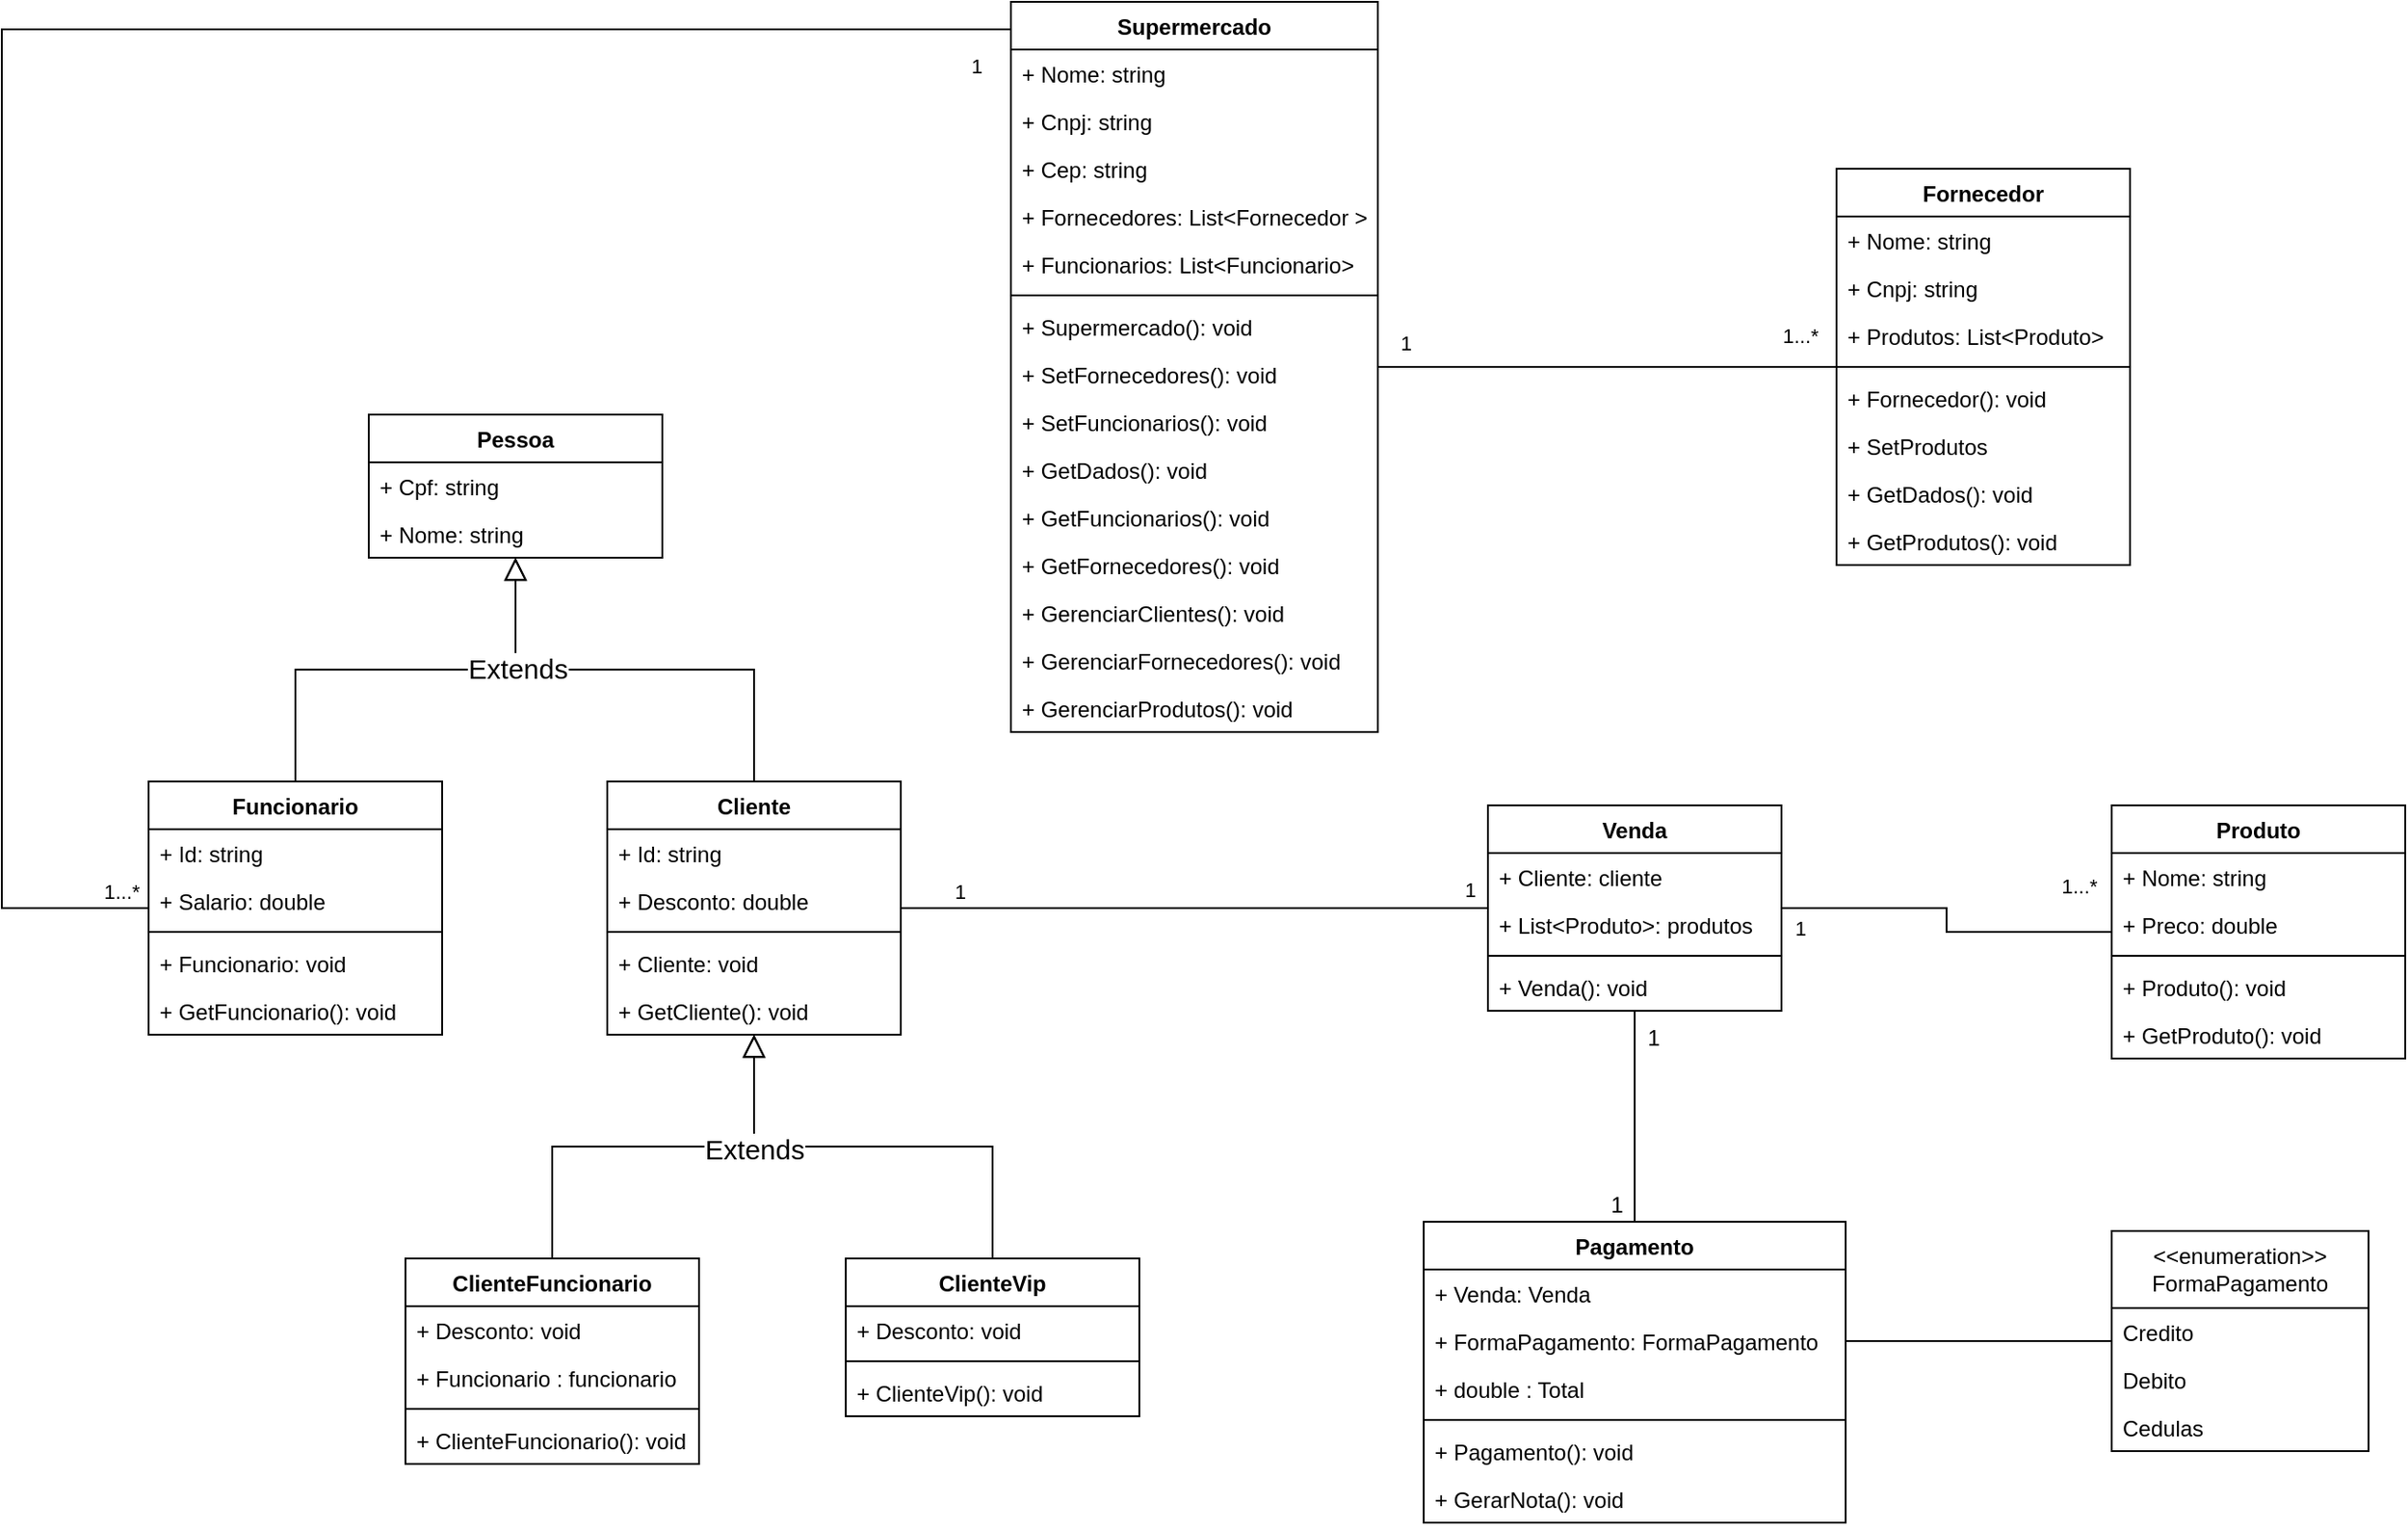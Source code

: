 <mxfile version="27.1.4">
  <diagram name="Page-1" id="hwLeaeiNHf8Ahl2TreUd">
    <mxGraphModel dx="2383" dy="1271" grid="0" gridSize="10" guides="1" tooltips="1" connect="1" arrows="1" fold="1" page="0" pageScale="1" pageWidth="850" pageHeight="1100" background="#ffffff" math="0" shadow="0">
      <root>
        <mxCell id="0" />
        <mxCell id="1" parent="0" />
        <mxCell id="mMQwGHUuZmKlYtdacAKM-1" style="edgeStyle=orthogonalEdgeStyle;rounded=0;orthogonalLoop=1;jettySize=auto;html=1;endArrow=none;startFill=0;labelBackgroundColor=none;fontColor=default;" edge="1" parent="1" source="mMQwGHUuZmKlYtdacAKM-4" target="mMQwGHUuZmKlYtdacAKM-76">
          <mxGeometry relative="1" as="geometry" />
        </mxCell>
        <mxCell id="mMQwGHUuZmKlYtdacAKM-2" value="1" style="edgeLabel;html=1;align=center;verticalAlign=middle;resizable=0;points=[];fontSize=12;" vertex="1" connectable="0" parent="mMQwGHUuZmKlYtdacAKM-1">
          <mxGeometry x="0.659" y="1" relative="1" as="geometry">
            <mxPoint x="-11" y="10" as="offset" />
          </mxGeometry>
        </mxCell>
        <mxCell id="mMQwGHUuZmKlYtdacAKM-3" value="1" style="edgeLabel;html=1;align=center;verticalAlign=middle;resizable=0;points=[];fontSize=12;" vertex="1" connectable="0" parent="mMQwGHUuZmKlYtdacAKM-1">
          <mxGeometry x="-0.445" y="2" relative="1" as="geometry">
            <mxPoint x="8" y="-17" as="offset" />
          </mxGeometry>
        </mxCell>
        <mxCell id="mMQwGHUuZmKlYtdacAKM-4" value="Venda" style="swimlane;fontStyle=1;align=center;verticalAlign=top;childLayout=stackLayout;horizontal=1;startSize=26;horizontalStack=0;resizeParent=1;resizeParentMax=0;resizeLast=0;collapsible=1;marginBottom=0;whiteSpace=wrap;html=1;labelBackgroundColor=none;" vertex="1" parent="1">
          <mxGeometry x="470" y="83" width="160" height="112" as="geometry">
            <mxRectangle x="350" y="290" width="70" height="30" as="alternateBounds" />
          </mxGeometry>
        </mxCell>
        <mxCell id="mMQwGHUuZmKlYtdacAKM-5" value="+ Cliente: cliente" style="text;strokeColor=none;fillColor=none;align=left;verticalAlign=top;spacingLeft=4;spacingRight=4;overflow=hidden;rotatable=0;points=[[0,0.5],[1,0.5]];portConstraint=eastwest;whiteSpace=wrap;html=1;labelBackgroundColor=none;" vertex="1" parent="mMQwGHUuZmKlYtdacAKM-4">
          <mxGeometry y="26" width="160" height="26" as="geometry" />
        </mxCell>
        <mxCell id="mMQwGHUuZmKlYtdacAKM-6" value="+ List&amp;lt;Produto&amp;gt;: produtos" style="text;strokeColor=none;fillColor=none;align=left;verticalAlign=top;spacingLeft=4;spacingRight=4;overflow=hidden;rotatable=0;points=[[0,0.5],[1,0.5]];portConstraint=eastwest;whiteSpace=wrap;html=1;labelBackgroundColor=none;" vertex="1" parent="mMQwGHUuZmKlYtdacAKM-4">
          <mxGeometry y="52" width="160" height="26" as="geometry" />
        </mxCell>
        <mxCell id="mMQwGHUuZmKlYtdacAKM-7" value="" style="line;strokeWidth=1;fillColor=none;align=left;verticalAlign=middle;spacingTop=-1;spacingLeft=3;spacingRight=3;rotatable=0;labelPosition=right;points=[];portConstraint=eastwest;labelBackgroundColor=none;" vertex="1" parent="mMQwGHUuZmKlYtdacAKM-4">
          <mxGeometry y="78" width="160" height="8" as="geometry" />
        </mxCell>
        <mxCell id="mMQwGHUuZmKlYtdacAKM-8" value="+ Venda(): void" style="text;strokeColor=none;fillColor=none;align=left;verticalAlign=top;spacingLeft=4;spacingRight=4;overflow=hidden;rotatable=0;points=[[0,0.5],[1,0.5]];portConstraint=eastwest;whiteSpace=wrap;html=1;labelBackgroundColor=none;" vertex="1" parent="mMQwGHUuZmKlYtdacAKM-4">
          <mxGeometry y="86" width="160" height="26" as="geometry" />
        </mxCell>
        <mxCell id="mMQwGHUuZmKlYtdacAKM-9" style="edgeStyle=orthogonalEdgeStyle;rounded=0;orthogonalLoop=1;jettySize=auto;html=1;endArrow=none;startFill=0;labelBackgroundColor=none;fontColor=default;" edge="1" parent="1" source="mMQwGHUuZmKlYtdacAKM-12" target="mMQwGHUuZmKlYtdacAKM-4">
          <mxGeometry relative="1" as="geometry">
            <Array as="points" />
          </mxGeometry>
        </mxCell>
        <mxCell id="mMQwGHUuZmKlYtdacAKM-10" value="1" style="edgeLabel;html=1;align=center;verticalAlign=middle;resizable=0;points=[];labelBackgroundColor=none;" vertex="1" connectable="0" parent="mMQwGHUuZmKlYtdacAKM-9">
          <mxGeometry x="0.689" y="5" relative="1" as="geometry">
            <mxPoint x="40" y="-5" as="offset" />
          </mxGeometry>
        </mxCell>
        <mxCell id="mMQwGHUuZmKlYtdacAKM-11" value="1" style="edgeLabel;html=1;align=center;verticalAlign=middle;resizable=0;points=[];labelBackgroundColor=none;" vertex="1" connectable="0" parent="mMQwGHUuZmKlYtdacAKM-9">
          <mxGeometry x="-0.801" y="-1" relative="1" as="geometry">
            <mxPoint y="-10" as="offset" />
          </mxGeometry>
        </mxCell>
        <mxCell id="mMQwGHUuZmKlYtdacAKM-12" value="Cliente" style="swimlane;fontStyle=1;align=center;verticalAlign=top;childLayout=stackLayout;horizontal=1;startSize=26;horizontalStack=0;resizeParent=1;resizeParentMax=0;resizeLast=0;collapsible=1;marginBottom=0;whiteSpace=wrap;html=1;labelBackgroundColor=none;" vertex="1" parent="1">
          <mxGeometry x="-10" y="70" width="160" height="138" as="geometry" />
        </mxCell>
        <mxCell id="mMQwGHUuZmKlYtdacAKM-13" value="+ Id: string" style="text;strokeColor=none;fillColor=none;align=left;verticalAlign=top;spacingLeft=4;spacingRight=4;overflow=hidden;rotatable=0;points=[[0,0.5],[1,0.5]];portConstraint=eastwest;whiteSpace=wrap;html=1;labelBackgroundColor=none;" vertex="1" parent="mMQwGHUuZmKlYtdacAKM-12">
          <mxGeometry y="26" width="160" height="26" as="geometry" />
        </mxCell>
        <mxCell id="mMQwGHUuZmKlYtdacAKM-14" value="+ Desconto: double" style="text;strokeColor=none;fillColor=none;align=left;verticalAlign=top;spacingLeft=4;spacingRight=4;overflow=hidden;rotatable=0;points=[[0,0.5],[1,0.5]];portConstraint=eastwest;whiteSpace=wrap;html=1;labelBackgroundColor=none;" vertex="1" parent="mMQwGHUuZmKlYtdacAKM-12">
          <mxGeometry y="52" width="160" height="26" as="geometry" />
        </mxCell>
        <mxCell id="mMQwGHUuZmKlYtdacAKM-15" value="" style="line;strokeWidth=1;fillColor=none;align=left;verticalAlign=middle;spacingTop=-1;spacingLeft=3;spacingRight=3;rotatable=0;labelPosition=right;points=[];portConstraint=eastwest;labelBackgroundColor=none;" vertex="1" parent="mMQwGHUuZmKlYtdacAKM-12">
          <mxGeometry y="78" width="160" height="8" as="geometry" />
        </mxCell>
        <mxCell id="mMQwGHUuZmKlYtdacAKM-16" value="+ Cliente: void" style="text;strokeColor=none;fillColor=none;align=left;verticalAlign=top;spacingLeft=4;spacingRight=4;overflow=hidden;rotatable=0;points=[[0,0.5],[1,0.5]];portConstraint=eastwest;whiteSpace=wrap;html=1;labelBackgroundColor=none;" vertex="1" parent="mMQwGHUuZmKlYtdacAKM-12">
          <mxGeometry y="86" width="160" height="26" as="geometry" />
        </mxCell>
        <mxCell id="mMQwGHUuZmKlYtdacAKM-17" value="+ GetCliente(): void" style="text;strokeColor=none;fillColor=none;align=left;verticalAlign=top;spacingLeft=4;spacingRight=4;overflow=hidden;rotatable=0;points=[[0,0.5],[1,0.5]];portConstraint=eastwest;whiteSpace=wrap;html=1;labelBackgroundColor=none;" vertex="1" parent="mMQwGHUuZmKlYtdacAKM-12">
          <mxGeometry y="112" width="160" height="26" as="geometry" />
        </mxCell>
        <mxCell id="mMQwGHUuZmKlYtdacAKM-18" style="edgeStyle=orthogonalEdgeStyle;rounded=0;orthogonalLoop=1;jettySize=auto;html=1;endArrow=none;startFill=0;labelBackgroundColor=none;fontColor=default;" edge="1" parent="1" source="mMQwGHUuZmKlYtdacAKM-21" target="mMQwGHUuZmKlYtdacAKM-4">
          <mxGeometry relative="1" as="geometry">
            <Array as="points" />
          </mxGeometry>
        </mxCell>
        <mxCell id="mMQwGHUuZmKlYtdacAKM-19" value="1...*" style="edgeLabel;html=1;align=center;verticalAlign=middle;resizable=0;points=[];labelBackgroundColor=none;" vertex="1" connectable="0" parent="mMQwGHUuZmKlYtdacAKM-18">
          <mxGeometry x="0.007" y="-1" relative="1" as="geometry">
            <mxPoint x="71" y="-18" as="offset" />
          </mxGeometry>
        </mxCell>
        <mxCell id="mMQwGHUuZmKlYtdacAKM-20" value="1" style="edgeLabel;html=1;align=center;verticalAlign=middle;resizable=0;points=[];labelBackgroundColor=none;" vertex="1" connectable="0" parent="mMQwGHUuZmKlYtdacAKM-18">
          <mxGeometry x="-0.832" relative="1" as="geometry">
            <mxPoint x="-154" y="-2" as="offset" />
          </mxGeometry>
        </mxCell>
        <mxCell id="mMQwGHUuZmKlYtdacAKM-21" value="Produto" style="swimlane;fontStyle=1;align=center;verticalAlign=top;childLayout=stackLayout;horizontal=1;startSize=26;horizontalStack=0;resizeParent=1;resizeParentMax=0;resizeLast=0;collapsible=1;marginBottom=0;whiteSpace=wrap;html=1;labelBackgroundColor=none;" vertex="1" parent="1">
          <mxGeometry x="810" y="83" width="160" height="138" as="geometry" />
        </mxCell>
        <mxCell id="mMQwGHUuZmKlYtdacAKM-22" value="+ Nome: string" style="text;strokeColor=none;fillColor=none;align=left;verticalAlign=top;spacingLeft=4;spacingRight=4;overflow=hidden;rotatable=0;points=[[0,0.5],[1,0.5]];portConstraint=eastwest;whiteSpace=wrap;html=1;labelBackgroundColor=none;" vertex="1" parent="mMQwGHUuZmKlYtdacAKM-21">
          <mxGeometry y="26" width="160" height="26" as="geometry" />
        </mxCell>
        <mxCell id="mMQwGHUuZmKlYtdacAKM-23" value="+ Preco: double" style="text;strokeColor=none;fillColor=none;align=left;verticalAlign=top;spacingLeft=4;spacingRight=4;overflow=hidden;rotatable=0;points=[[0,0.5],[1,0.5]];portConstraint=eastwest;whiteSpace=wrap;html=1;labelBackgroundColor=none;" vertex="1" parent="mMQwGHUuZmKlYtdacAKM-21">
          <mxGeometry y="52" width="160" height="26" as="geometry" />
        </mxCell>
        <mxCell id="mMQwGHUuZmKlYtdacAKM-24" value="" style="line;strokeWidth=1;fillColor=none;align=left;verticalAlign=middle;spacingTop=-1;spacingLeft=3;spacingRight=3;rotatable=0;labelPosition=right;points=[];portConstraint=eastwest;labelBackgroundColor=none;" vertex="1" parent="mMQwGHUuZmKlYtdacAKM-21">
          <mxGeometry y="78" width="160" height="8" as="geometry" />
        </mxCell>
        <mxCell id="mMQwGHUuZmKlYtdacAKM-25" value="+ Produto(): void" style="text;strokeColor=none;fillColor=none;align=left;verticalAlign=top;spacingLeft=4;spacingRight=4;overflow=hidden;rotatable=0;points=[[0,0.5],[1,0.5]];portConstraint=eastwest;whiteSpace=wrap;html=1;labelBackgroundColor=none;" vertex="1" parent="mMQwGHUuZmKlYtdacAKM-21">
          <mxGeometry y="86" width="160" height="26" as="geometry" />
        </mxCell>
        <mxCell id="mMQwGHUuZmKlYtdacAKM-95" value="+ GetProduto(): void" style="text;strokeColor=none;fillColor=none;align=left;verticalAlign=top;spacingLeft=4;spacingRight=4;overflow=hidden;rotatable=0;points=[[0,0.5],[1,0.5]];portConstraint=eastwest;whiteSpace=wrap;html=1;" vertex="1" parent="mMQwGHUuZmKlYtdacAKM-21">
          <mxGeometry y="112" width="160" height="26" as="geometry" />
        </mxCell>
        <mxCell id="mMQwGHUuZmKlYtdacAKM-26" style="edgeStyle=orthogonalEdgeStyle;rounded=0;orthogonalLoop=1;jettySize=auto;html=1;endArrow=block;endFill=0;startSize=6;endSize=10;labelBackgroundColor=none;fontColor=default;" edge="1" parent="1" source="mMQwGHUuZmKlYtdacAKM-35" target="mMQwGHUuZmKlYtdacAKM-29">
          <mxGeometry relative="1" as="geometry" />
        </mxCell>
        <mxCell id="mMQwGHUuZmKlYtdacAKM-27" style="edgeStyle=orthogonalEdgeStyle;rounded=0;orthogonalLoop=1;jettySize=auto;html=1;endArrow=block;endFill=0;endSize=10;labelBackgroundColor=none;fontColor=default;" edge="1" parent="1" source="mMQwGHUuZmKlYtdacAKM-12" target="mMQwGHUuZmKlYtdacAKM-29">
          <mxGeometry relative="1" as="geometry" />
        </mxCell>
        <mxCell id="mMQwGHUuZmKlYtdacAKM-89" value="Extends" style="edgeLabel;html=1;align=center;verticalAlign=middle;resizable=0;points=[];fontSize=15;" vertex="1" connectable="0" parent="mMQwGHUuZmKlYtdacAKM-27">
          <mxGeometry x="0.506" y="-1" relative="1" as="geometry">
            <mxPoint as="offset" />
          </mxGeometry>
        </mxCell>
        <mxCell id="mMQwGHUuZmKlYtdacAKM-29" value="Pessoa" style="swimlane;fontStyle=1;align=center;verticalAlign=top;childLayout=stackLayout;horizontal=1;startSize=26;horizontalStack=0;resizeParent=1;resizeParentMax=0;resizeLast=0;collapsible=1;marginBottom=0;whiteSpace=wrap;html=1;labelBackgroundColor=none;" vertex="1" parent="1">
          <mxGeometry x="-140" y="-130" width="160" height="78" as="geometry" />
        </mxCell>
        <mxCell id="mMQwGHUuZmKlYtdacAKM-30" value="+ Cpf: string" style="text;strokeColor=none;fillColor=none;align=left;verticalAlign=top;spacingLeft=4;spacingRight=4;overflow=hidden;rotatable=0;points=[[0,0.5],[1,0.5]];portConstraint=eastwest;whiteSpace=wrap;html=1;labelBackgroundColor=none;" vertex="1" parent="mMQwGHUuZmKlYtdacAKM-29">
          <mxGeometry y="26" width="160" height="26" as="geometry" />
        </mxCell>
        <mxCell id="mMQwGHUuZmKlYtdacAKM-31" value="+ Nome: string" style="text;strokeColor=none;fillColor=none;align=left;verticalAlign=top;spacingLeft=4;spacingRight=4;overflow=hidden;rotatable=0;points=[[0,0.5],[1,0.5]];portConstraint=eastwest;whiteSpace=wrap;html=1;labelBackgroundColor=none;" vertex="1" parent="mMQwGHUuZmKlYtdacAKM-29">
          <mxGeometry y="52" width="160" height="26" as="geometry" />
        </mxCell>
        <mxCell id="mMQwGHUuZmKlYtdacAKM-32" style="edgeStyle=orthogonalEdgeStyle;rounded=0;orthogonalLoop=1;jettySize=auto;html=1;endArrow=none;startFill=0;labelBackgroundColor=none;fontColor=default;" edge="1" parent="1" source="mMQwGHUuZmKlYtdacAKM-35" target="mMQwGHUuZmKlYtdacAKM-53">
          <mxGeometry relative="1" as="geometry">
            <Array as="points">
              <mxPoint x="-340" y="139" />
              <mxPoint x="-340" y="-340" />
              <mxPoint x="320" y="-340" />
            </Array>
          </mxGeometry>
        </mxCell>
        <mxCell id="mMQwGHUuZmKlYtdacAKM-33" value="1" style="edgeLabel;html=1;align=center;verticalAlign=middle;resizable=0;points=[];labelBackgroundColor=none;" vertex="1" connectable="0" parent="mMQwGHUuZmKlYtdacAKM-32">
          <mxGeometry x="0.959" y="3" relative="1" as="geometry">
            <mxPoint x="3" y="23" as="offset" />
          </mxGeometry>
        </mxCell>
        <mxCell id="mMQwGHUuZmKlYtdacAKM-34" value="1...*" style="edgeLabel;html=1;align=center;verticalAlign=middle;resizable=0;points=[];labelBackgroundColor=none;" vertex="1" connectable="0" parent="mMQwGHUuZmKlYtdacAKM-32">
          <mxGeometry x="-0.961" y="3" relative="1" as="geometry">
            <mxPoint x="6" y="-12" as="offset" />
          </mxGeometry>
        </mxCell>
        <mxCell id="mMQwGHUuZmKlYtdacAKM-35" value="Funcionario" style="swimlane;fontStyle=1;align=center;verticalAlign=top;childLayout=stackLayout;horizontal=1;startSize=26;horizontalStack=0;resizeParent=1;resizeParentMax=0;resizeLast=0;collapsible=1;marginBottom=0;whiteSpace=wrap;html=1;labelBackgroundColor=none;" vertex="1" parent="1">
          <mxGeometry x="-260" y="70" width="160" height="138" as="geometry" />
        </mxCell>
        <mxCell id="mMQwGHUuZmKlYtdacAKM-36" value="+ Id: string" style="text;strokeColor=none;fillColor=none;align=left;verticalAlign=top;spacingLeft=4;spacingRight=4;overflow=hidden;rotatable=0;points=[[0,0.5],[1,0.5]];portConstraint=eastwest;whiteSpace=wrap;html=1;labelBackgroundColor=none;" vertex="1" parent="mMQwGHUuZmKlYtdacAKM-35">
          <mxGeometry y="26" width="160" height="26" as="geometry" />
        </mxCell>
        <mxCell id="mMQwGHUuZmKlYtdacAKM-37" value="+ Salario: double" style="text;strokeColor=none;fillColor=none;align=left;verticalAlign=top;spacingLeft=4;spacingRight=4;overflow=hidden;rotatable=0;points=[[0,0.5],[1,0.5]];portConstraint=eastwest;whiteSpace=wrap;html=1;labelBackgroundColor=none;" vertex="1" parent="mMQwGHUuZmKlYtdacAKM-35">
          <mxGeometry y="52" width="160" height="26" as="geometry" />
        </mxCell>
        <mxCell id="mMQwGHUuZmKlYtdacAKM-38" value="" style="line;strokeWidth=1;fillColor=none;align=left;verticalAlign=middle;spacingTop=-1;spacingLeft=3;spacingRight=3;rotatable=0;labelPosition=right;points=[];portConstraint=eastwest;labelBackgroundColor=none;" vertex="1" parent="mMQwGHUuZmKlYtdacAKM-35">
          <mxGeometry y="78" width="160" height="8" as="geometry" />
        </mxCell>
        <mxCell id="mMQwGHUuZmKlYtdacAKM-39" value="+ Funcionario: void" style="text;strokeColor=none;fillColor=none;align=left;verticalAlign=top;spacingLeft=4;spacingRight=4;overflow=hidden;rotatable=0;points=[[0,0.5],[1,0.5]];portConstraint=eastwest;whiteSpace=wrap;html=1;labelBackgroundColor=none;" vertex="1" parent="mMQwGHUuZmKlYtdacAKM-35">
          <mxGeometry y="86" width="160" height="26" as="geometry" />
        </mxCell>
        <mxCell id="mMQwGHUuZmKlYtdacAKM-40" value="+ GetFuncionario(): void" style="text;strokeColor=none;fillColor=none;align=left;verticalAlign=top;spacingLeft=4;spacingRight=4;overflow=hidden;rotatable=0;points=[[0,0.5],[1,0.5]];portConstraint=eastwest;whiteSpace=wrap;html=1;labelBackgroundColor=none;" vertex="1" parent="mMQwGHUuZmKlYtdacAKM-35">
          <mxGeometry y="112" width="160" height="26" as="geometry" />
        </mxCell>
        <mxCell id="mMQwGHUuZmKlYtdacAKM-41" style="edgeStyle=orthogonalEdgeStyle;rounded=0;orthogonalLoop=1;jettySize=auto;html=1;endArrow=block;endFill=0;endSize=10;labelBackgroundColor=none;fontColor=default;" edge="1" parent="1" source="mMQwGHUuZmKlYtdacAKM-42" target="mMQwGHUuZmKlYtdacAKM-12">
          <mxGeometry relative="1" as="geometry" />
        </mxCell>
        <mxCell id="mMQwGHUuZmKlYtdacAKM-42" value="ClienteVip" style="swimlane;fontStyle=1;align=center;verticalAlign=top;childLayout=stackLayout;horizontal=1;startSize=26;horizontalStack=0;resizeParent=1;resizeParentMax=0;resizeLast=0;collapsible=1;marginBottom=0;whiteSpace=wrap;html=1;labelBackgroundColor=none;" vertex="1" parent="1">
          <mxGeometry x="120" y="330" width="160" height="86" as="geometry" />
        </mxCell>
        <mxCell id="mMQwGHUuZmKlYtdacAKM-43" value="+ Desconto: void" style="text;strokeColor=none;fillColor=none;align=left;verticalAlign=top;spacingLeft=4;spacingRight=4;overflow=hidden;rotatable=0;points=[[0,0.5],[1,0.5]];portConstraint=eastwest;whiteSpace=wrap;html=1;labelBackgroundColor=none;" vertex="1" parent="mMQwGHUuZmKlYtdacAKM-42">
          <mxGeometry y="26" width="160" height="26" as="geometry" />
        </mxCell>
        <mxCell id="mMQwGHUuZmKlYtdacAKM-44" value="" style="line;strokeWidth=1;fillColor=none;align=left;verticalAlign=middle;spacingTop=-1;spacingLeft=3;spacingRight=3;rotatable=0;labelPosition=right;points=[];portConstraint=eastwest;labelBackgroundColor=none;" vertex="1" parent="mMQwGHUuZmKlYtdacAKM-42">
          <mxGeometry y="52" width="160" height="8" as="geometry" />
        </mxCell>
        <mxCell id="mMQwGHUuZmKlYtdacAKM-45" value="+ ClienteVip(): void" style="text;strokeColor=none;fillColor=none;align=left;verticalAlign=top;spacingLeft=4;spacingRight=4;overflow=hidden;rotatable=0;points=[[0,0.5],[1,0.5]];portConstraint=eastwest;whiteSpace=wrap;html=1;labelBackgroundColor=none;" vertex="1" parent="mMQwGHUuZmKlYtdacAKM-42">
          <mxGeometry y="60" width="160" height="26" as="geometry" />
        </mxCell>
        <mxCell id="mMQwGHUuZmKlYtdacAKM-46" style="edgeStyle=orthogonalEdgeStyle;rounded=0;orthogonalLoop=1;jettySize=auto;html=1;endArrow=block;endFill=0;endSize=10;labelBackgroundColor=none;fontColor=default;" edge="1" parent="1" source="mMQwGHUuZmKlYtdacAKM-48" target="mMQwGHUuZmKlYtdacAKM-12">
          <mxGeometry relative="1" as="geometry" />
        </mxCell>
        <mxCell id="mMQwGHUuZmKlYtdacAKM-88" value="Extends" style="edgeLabel;html=1;align=center;verticalAlign=middle;resizable=0;points=[];fontSize=15;" vertex="1" connectable="0" parent="mMQwGHUuZmKlYtdacAKM-46">
          <mxGeometry x="0.453" y="1" relative="1" as="geometry">
            <mxPoint x="2" y="2" as="offset" />
          </mxGeometry>
        </mxCell>
        <mxCell id="mMQwGHUuZmKlYtdacAKM-48" value="ClienteFuncionario" style="swimlane;fontStyle=1;align=center;verticalAlign=top;childLayout=stackLayout;horizontal=1;startSize=26;horizontalStack=0;resizeParent=1;resizeParentMax=0;resizeLast=0;collapsible=1;marginBottom=0;whiteSpace=wrap;html=1;labelBackgroundColor=none;" vertex="1" parent="1">
          <mxGeometry x="-120" y="330" width="160" height="112" as="geometry" />
        </mxCell>
        <mxCell id="mMQwGHUuZmKlYtdacAKM-49" value="+ Desconto: void" style="text;strokeColor=none;fillColor=none;align=left;verticalAlign=top;spacingLeft=4;spacingRight=4;overflow=hidden;rotatable=0;points=[[0,0.5],[1,0.5]];portConstraint=eastwest;whiteSpace=wrap;html=1;labelBackgroundColor=none;" vertex="1" parent="mMQwGHUuZmKlYtdacAKM-48">
          <mxGeometry y="26" width="160" height="26" as="geometry" />
        </mxCell>
        <mxCell id="mMQwGHUuZmKlYtdacAKM-50" value="+ Funcionario : funcionario" style="text;strokeColor=none;fillColor=none;align=left;verticalAlign=top;spacingLeft=4;spacingRight=4;overflow=hidden;rotatable=0;points=[[0,0.5],[1,0.5]];portConstraint=eastwest;whiteSpace=wrap;html=1;labelBackgroundColor=none;" vertex="1" parent="mMQwGHUuZmKlYtdacAKM-48">
          <mxGeometry y="52" width="160" height="26" as="geometry" />
        </mxCell>
        <mxCell id="mMQwGHUuZmKlYtdacAKM-51" value="" style="line;strokeWidth=1;fillColor=none;align=left;verticalAlign=middle;spacingTop=-1;spacingLeft=3;spacingRight=3;rotatable=0;labelPosition=right;points=[];portConstraint=eastwest;labelBackgroundColor=none;" vertex="1" parent="mMQwGHUuZmKlYtdacAKM-48">
          <mxGeometry y="78" width="160" height="8" as="geometry" />
        </mxCell>
        <mxCell id="mMQwGHUuZmKlYtdacAKM-52" value="+ ClienteFuncionario(): void" style="text;strokeColor=none;fillColor=none;align=left;verticalAlign=top;spacingLeft=4;spacingRight=4;overflow=hidden;rotatable=0;points=[[0,0.5],[1,0.5]];portConstraint=eastwest;whiteSpace=wrap;html=1;labelBackgroundColor=none;" vertex="1" parent="mMQwGHUuZmKlYtdacAKM-48">
          <mxGeometry y="86" width="160" height="26" as="geometry" />
        </mxCell>
        <mxCell id="mMQwGHUuZmKlYtdacAKM-53" value="Supermercado" style="swimlane;fontStyle=1;align=center;verticalAlign=top;childLayout=stackLayout;horizontal=1;startSize=26;horizontalStack=0;resizeParent=1;resizeParentMax=0;resizeLast=0;collapsible=1;marginBottom=0;whiteSpace=wrap;html=1;labelBackgroundColor=none;" vertex="1" parent="1">
          <mxGeometry x="210" y="-355" width="200" height="398" as="geometry" />
        </mxCell>
        <mxCell id="mMQwGHUuZmKlYtdacAKM-54" value="+ Nome: string" style="text;strokeColor=none;fillColor=none;align=left;verticalAlign=top;spacingLeft=4;spacingRight=4;overflow=hidden;rotatable=0;points=[[0,0.5],[1,0.5]];portConstraint=eastwest;whiteSpace=wrap;html=1;labelBackgroundColor=none;" vertex="1" parent="mMQwGHUuZmKlYtdacAKM-53">
          <mxGeometry y="26" width="200" height="26" as="geometry" />
        </mxCell>
        <mxCell id="mMQwGHUuZmKlYtdacAKM-55" value="+ Cnpj: string" style="text;strokeColor=none;fillColor=none;align=left;verticalAlign=top;spacingLeft=4;spacingRight=4;overflow=hidden;rotatable=0;points=[[0,0.5],[1,0.5]];portConstraint=eastwest;whiteSpace=wrap;html=1;labelBackgroundColor=none;" vertex="1" parent="mMQwGHUuZmKlYtdacAKM-53">
          <mxGeometry y="52" width="200" height="26" as="geometry" />
        </mxCell>
        <mxCell id="mMQwGHUuZmKlYtdacAKM-56" value="+ Cep: string" style="text;strokeColor=none;fillColor=none;align=left;verticalAlign=top;spacingLeft=4;spacingRight=4;overflow=hidden;rotatable=0;points=[[0,0.5],[1,0.5]];portConstraint=eastwest;whiteSpace=wrap;html=1;labelBackgroundColor=none;" vertex="1" parent="mMQwGHUuZmKlYtdacAKM-53">
          <mxGeometry y="78" width="200" height="26" as="geometry" />
        </mxCell>
        <mxCell id="mMQwGHUuZmKlYtdacAKM-57" value="+ Fornecedores: List&amp;lt;Fornecedor &amp;gt;" style="text;strokeColor=none;fillColor=none;align=left;verticalAlign=top;spacingLeft=4;spacingRight=4;overflow=hidden;rotatable=0;points=[[0,0.5],[1,0.5]];portConstraint=eastwest;whiteSpace=wrap;html=1;labelBackgroundColor=none;" vertex="1" parent="mMQwGHUuZmKlYtdacAKM-53">
          <mxGeometry y="104" width="200" height="26" as="geometry" />
        </mxCell>
        <mxCell id="mMQwGHUuZmKlYtdacAKM-58" value="+ Funcionarios: List&amp;lt;Funcionario&amp;gt;" style="text;strokeColor=none;fillColor=none;align=left;verticalAlign=top;spacingLeft=4;spacingRight=4;overflow=hidden;rotatable=0;points=[[0,0.5],[1,0.5]];portConstraint=eastwest;whiteSpace=wrap;html=1;labelBackgroundColor=none;" vertex="1" parent="mMQwGHUuZmKlYtdacAKM-53">
          <mxGeometry y="130" width="200" height="26" as="geometry" />
        </mxCell>
        <mxCell id="mMQwGHUuZmKlYtdacAKM-59" value="" style="line;strokeWidth=1;fillColor=none;align=left;verticalAlign=middle;spacingTop=-1;spacingLeft=3;spacingRight=3;rotatable=0;labelPosition=right;points=[];portConstraint=eastwest;labelBackgroundColor=none;" vertex="1" parent="mMQwGHUuZmKlYtdacAKM-53">
          <mxGeometry y="156" width="200" height="8" as="geometry" />
        </mxCell>
        <mxCell id="mMQwGHUuZmKlYtdacAKM-60" value="+ Supermercado(): void" style="text;strokeColor=none;fillColor=none;align=left;verticalAlign=top;spacingLeft=4;spacingRight=4;overflow=hidden;rotatable=0;points=[[0,0.5],[1,0.5]];portConstraint=eastwest;whiteSpace=wrap;html=1;labelBackgroundColor=none;" vertex="1" parent="mMQwGHUuZmKlYtdacAKM-53">
          <mxGeometry y="164" width="200" height="26" as="geometry" />
        </mxCell>
        <mxCell id="mMQwGHUuZmKlYtdacAKM-61" value="+ SetFornecedores(): void" style="text;strokeColor=none;fillColor=none;align=left;verticalAlign=top;spacingLeft=4;spacingRight=4;overflow=hidden;rotatable=0;points=[[0,0.5],[1,0.5]];portConstraint=eastwest;whiteSpace=wrap;html=1;labelBackgroundColor=none;" vertex="1" parent="mMQwGHUuZmKlYtdacAKM-53">
          <mxGeometry y="190" width="200" height="26" as="geometry" />
        </mxCell>
        <mxCell id="mMQwGHUuZmKlYtdacAKM-62" value="+ SetFuncionarios(): void" style="text;strokeColor=none;fillColor=none;align=left;verticalAlign=top;spacingLeft=4;spacingRight=4;overflow=hidden;rotatable=0;points=[[0,0.5],[1,0.5]];portConstraint=eastwest;whiteSpace=wrap;html=1;labelBackgroundColor=none;" vertex="1" parent="mMQwGHUuZmKlYtdacAKM-53">
          <mxGeometry y="216" width="200" height="26" as="geometry" />
        </mxCell>
        <mxCell id="mMQwGHUuZmKlYtdacAKM-63" value="+ GetDados(): void" style="text;strokeColor=none;fillColor=none;align=left;verticalAlign=top;spacingLeft=4;spacingRight=4;overflow=hidden;rotatable=0;points=[[0,0.5],[1,0.5]];portConstraint=eastwest;whiteSpace=wrap;html=1;labelBackgroundColor=none;" vertex="1" parent="mMQwGHUuZmKlYtdacAKM-53">
          <mxGeometry y="242" width="200" height="26" as="geometry" />
        </mxCell>
        <mxCell id="mMQwGHUuZmKlYtdacAKM-90" value="+ GetFuncionarios(): void" style="text;strokeColor=none;fillColor=none;align=left;verticalAlign=top;spacingLeft=4;spacingRight=4;overflow=hidden;rotatable=0;points=[[0,0.5],[1,0.5]];portConstraint=eastwest;whiteSpace=wrap;html=1;" vertex="1" parent="mMQwGHUuZmKlYtdacAKM-53">
          <mxGeometry y="268" width="200" height="26" as="geometry" />
        </mxCell>
        <mxCell id="mMQwGHUuZmKlYtdacAKM-91" value="+ GetFornecedores(): void" style="text;strokeColor=none;fillColor=none;align=left;verticalAlign=top;spacingLeft=4;spacingRight=4;overflow=hidden;rotatable=0;points=[[0,0.5],[1,0.5]];portConstraint=eastwest;whiteSpace=wrap;html=1;" vertex="1" parent="mMQwGHUuZmKlYtdacAKM-53">
          <mxGeometry y="294" width="200" height="26" as="geometry" />
        </mxCell>
        <mxCell id="mMQwGHUuZmKlYtdacAKM-92" value="+ GerenciarClientes(): void" style="text;strokeColor=none;fillColor=none;align=left;verticalAlign=top;spacingLeft=4;spacingRight=4;overflow=hidden;rotatable=0;points=[[0,0.5],[1,0.5]];portConstraint=eastwest;whiteSpace=wrap;html=1;" vertex="1" parent="mMQwGHUuZmKlYtdacAKM-53">
          <mxGeometry y="320" width="200" height="26" as="geometry" />
        </mxCell>
        <mxCell id="mMQwGHUuZmKlYtdacAKM-93" value="+ GerenciarFornecedores(): void" style="text;strokeColor=none;fillColor=none;align=left;verticalAlign=top;spacingLeft=4;spacingRight=4;overflow=hidden;rotatable=0;points=[[0,0.5],[1,0.5]];portConstraint=eastwest;whiteSpace=wrap;html=1;" vertex="1" parent="mMQwGHUuZmKlYtdacAKM-53">
          <mxGeometry y="346" width="200" height="26" as="geometry" />
        </mxCell>
        <mxCell id="mMQwGHUuZmKlYtdacAKM-94" value="+ GerenciarProdutos(): void" style="text;strokeColor=none;fillColor=none;align=left;verticalAlign=top;spacingLeft=4;spacingRight=4;overflow=hidden;rotatable=0;points=[[0,0.5],[1,0.5]];portConstraint=eastwest;whiteSpace=wrap;html=1;" vertex="1" parent="mMQwGHUuZmKlYtdacAKM-53">
          <mxGeometry y="372" width="200" height="26" as="geometry" />
        </mxCell>
        <mxCell id="mMQwGHUuZmKlYtdacAKM-64" style="edgeStyle=orthogonalEdgeStyle;rounded=0;orthogonalLoop=1;jettySize=auto;html=1;endArrow=none;startFill=0;labelBackgroundColor=none;fontColor=default;" edge="1" parent="1" source="mMQwGHUuZmKlYtdacAKM-67" target="mMQwGHUuZmKlYtdacAKM-53">
          <mxGeometry relative="1" as="geometry" />
        </mxCell>
        <mxCell id="mMQwGHUuZmKlYtdacAKM-65" value="1...*" style="edgeLabel;html=1;align=center;verticalAlign=middle;resizable=0;points=[];labelBackgroundColor=none;" vertex="1" connectable="0" parent="mMQwGHUuZmKlYtdacAKM-64">
          <mxGeometry x="-0.841" y="2" relative="1" as="geometry">
            <mxPoint y="-19" as="offset" />
          </mxGeometry>
        </mxCell>
        <mxCell id="mMQwGHUuZmKlYtdacAKM-66" value="1" style="edgeLabel;html=1;align=center;verticalAlign=middle;resizable=0;points=[];labelBackgroundColor=none;" vertex="1" connectable="0" parent="mMQwGHUuZmKlYtdacAKM-64">
          <mxGeometry x="0.817" y="2" relative="1" as="geometry">
            <mxPoint x="-8" y="-15" as="offset" />
          </mxGeometry>
        </mxCell>
        <mxCell id="mMQwGHUuZmKlYtdacAKM-67" value="Fornecedor" style="swimlane;fontStyle=1;align=center;verticalAlign=top;childLayout=stackLayout;horizontal=1;startSize=26;horizontalStack=0;resizeParent=1;resizeParentMax=0;resizeLast=0;collapsible=1;marginBottom=0;whiteSpace=wrap;html=1;labelBackgroundColor=none;" vertex="1" parent="1">
          <mxGeometry x="660" y="-264" width="160" height="216" as="geometry" />
        </mxCell>
        <mxCell id="mMQwGHUuZmKlYtdacAKM-68" value="+ Nome: string" style="text;strokeColor=none;fillColor=none;align=left;verticalAlign=top;spacingLeft=4;spacingRight=4;overflow=hidden;rotatable=0;points=[[0,0.5],[1,0.5]];portConstraint=eastwest;whiteSpace=wrap;html=1;labelBackgroundColor=none;" vertex="1" parent="mMQwGHUuZmKlYtdacAKM-67">
          <mxGeometry y="26" width="160" height="26" as="geometry" />
        </mxCell>
        <mxCell id="mMQwGHUuZmKlYtdacAKM-69" value="+ Cnpj: string" style="text;strokeColor=none;fillColor=none;align=left;verticalAlign=top;spacingLeft=4;spacingRight=4;overflow=hidden;rotatable=0;points=[[0,0.5],[1,0.5]];portConstraint=eastwest;whiteSpace=wrap;html=1;labelBackgroundColor=none;" vertex="1" parent="mMQwGHUuZmKlYtdacAKM-67">
          <mxGeometry y="52" width="160" height="26" as="geometry" />
        </mxCell>
        <mxCell id="mMQwGHUuZmKlYtdacAKM-70" value="+ Produtos: List&amp;lt;Produto&amp;gt;&amp;nbsp;" style="text;strokeColor=none;fillColor=none;align=left;verticalAlign=top;spacingLeft=4;spacingRight=4;overflow=hidden;rotatable=0;points=[[0,0.5],[1,0.5]];portConstraint=eastwest;whiteSpace=wrap;html=1;labelBackgroundColor=none;" vertex="1" parent="mMQwGHUuZmKlYtdacAKM-67">
          <mxGeometry y="78" width="160" height="26" as="geometry" />
        </mxCell>
        <mxCell id="mMQwGHUuZmKlYtdacAKM-71" value="" style="line;strokeWidth=1;fillColor=none;align=left;verticalAlign=middle;spacingTop=-1;spacingLeft=3;spacingRight=3;rotatable=0;labelPosition=right;points=[];portConstraint=eastwest;labelBackgroundColor=none;" vertex="1" parent="mMQwGHUuZmKlYtdacAKM-67">
          <mxGeometry y="104" width="160" height="8" as="geometry" />
        </mxCell>
        <mxCell id="mMQwGHUuZmKlYtdacAKM-72" value="+ Fornecedor(): void" style="text;strokeColor=none;fillColor=none;align=left;verticalAlign=top;spacingLeft=4;spacingRight=4;overflow=hidden;rotatable=0;points=[[0,0.5],[1,0.5]];portConstraint=eastwest;whiteSpace=wrap;html=1;labelBackgroundColor=none;" vertex="1" parent="mMQwGHUuZmKlYtdacAKM-67">
          <mxGeometry y="112" width="160" height="26" as="geometry" />
        </mxCell>
        <mxCell id="mMQwGHUuZmKlYtdacAKM-73" value="+ SetProdutos" style="text;strokeColor=none;fillColor=none;align=left;verticalAlign=top;spacingLeft=4;spacingRight=4;overflow=hidden;rotatable=0;points=[[0,0.5],[1,0.5]];portConstraint=eastwest;whiteSpace=wrap;html=1;labelBackgroundColor=none;" vertex="1" parent="mMQwGHUuZmKlYtdacAKM-67">
          <mxGeometry y="138" width="160" height="26" as="geometry" />
        </mxCell>
        <mxCell id="mMQwGHUuZmKlYtdacAKM-74" value="+ GetDados(): void" style="text;strokeColor=none;fillColor=none;align=left;verticalAlign=top;spacingLeft=4;spacingRight=4;overflow=hidden;rotatable=0;points=[[0,0.5],[1,0.5]];portConstraint=eastwest;whiteSpace=wrap;html=1;labelBackgroundColor=none;" vertex="1" parent="mMQwGHUuZmKlYtdacAKM-67">
          <mxGeometry y="164" width="160" height="26" as="geometry" />
        </mxCell>
        <mxCell id="mMQwGHUuZmKlYtdacAKM-75" value="+ GetProdutos(): void" style="text;strokeColor=none;fillColor=none;align=left;verticalAlign=top;spacingLeft=4;spacingRight=4;overflow=hidden;rotatable=0;points=[[0,0.5],[1,0.5]];portConstraint=eastwest;whiteSpace=wrap;html=1;labelBackgroundColor=none;" vertex="1" parent="mMQwGHUuZmKlYtdacAKM-67">
          <mxGeometry y="190" width="160" height="26" as="geometry" />
        </mxCell>
        <mxCell id="mMQwGHUuZmKlYtdacAKM-76" value="Pagamento" style="swimlane;fontStyle=1;align=center;verticalAlign=top;childLayout=stackLayout;horizontal=1;startSize=26;horizontalStack=0;resizeParent=1;resizeParentMax=0;resizeLast=0;collapsible=1;marginBottom=0;whiteSpace=wrap;html=1;labelBackgroundColor=none;" vertex="1" parent="1">
          <mxGeometry x="435" y="310" width="230" height="164" as="geometry" />
        </mxCell>
        <mxCell id="mMQwGHUuZmKlYtdacAKM-77" value="+ Venda: Venda" style="text;strokeColor=none;fillColor=none;align=left;verticalAlign=top;spacingLeft=4;spacingRight=4;overflow=hidden;rotatable=0;points=[[0,0.5],[1,0.5]];portConstraint=eastwest;whiteSpace=wrap;html=1;labelBackgroundColor=none;" vertex="1" parent="mMQwGHUuZmKlYtdacAKM-76">
          <mxGeometry y="26" width="230" height="26" as="geometry" />
        </mxCell>
        <mxCell id="mMQwGHUuZmKlYtdacAKM-78" value="+ FormaPagamento: FormaPagamento" style="text;strokeColor=none;fillColor=none;align=left;verticalAlign=top;spacingLeft=4;spacingRight=4;overflow=hidden;rotatable=0;points=[[0,0.5],[1,0.5]];portConstraint=eastwest;whiteSpace=wrap;html=1;labelBackgroundColor=none;" vertex="1" parent="mMQwGHUuZmKlYtdacAKM-76">
          <mxGeometry y="52" width="230" height="26" as="geometry" />
        </mxCell>
        <mxCell id="mMQwGHUuZmKlYtdacAKM-79" value="+ double : Total" style="text;strokeColor=none;fillColor=none;align=left;verticalAlign=top;spacingLeft=4;spacingRight=4;overflow=hidden;rotatable=0;points=[[0,0.5],[1,0.5]];portConstraint=eastwest;whiteSpace=wrap;html=1;labelBackgroundColor=none;" vertex="1" parent="mMQwGHUuZmKlYtdacAKM-76">
          <mxGeometry y="78" width="230" height="26" as="geometry" />
        </mxCell>
        <mxCell id="mMQwGHUuZmKlYtdacAKM-80" value="" style="line;strokeWidth=1;fillColor=none;align=left;verticalAlign=middle;spacingTop=-1;spacingLeft=3;spacingRight=3;rotatable=0;labelPosition=right;points=[];portConstraint=eastwest;labelBackgroundColor=none;" vertex="1" parent="mMQwGHUuZmKlYtdacAKM-76">
          <mxGeometry y="104" width="230" height="8" as="geometry" />
        </mxCell>
        <mxCell id="mMQwGHUuZmKlYtdacAKM-81" value="+ Pagamento(): void" style="text;strokeColor=none;fillColor=none;align=left;verticalAlign=top;spacingLeft=4;spacingRight=4;overflow=hidden;rotatable=0;points=[[0,0.5],[1,0.5]];portConstraint=eastwest;whiteSpace=wrap;html=1;labelBackgroundColor=none;" vertex="1" parent="mMQwGHUuZmKlYtdacAKM-76">
          <mxGeometry y="112" width="230" height="26" as="geometry" />
        </mxCell>
        <mxCell id="mMQwGHUuZmKlYtdacAKM-82" value="+ GerarNota(): void" style="text;strokeColor=none;fillColor=none;align=left;verticalAlign=top;spacingLeft=4;spacingRight=4;overflow=hidden;rotatable=0;points=[[0,0.5],[1,0.5]];portConstraint=eastwest;whiteSpace=wrap;html=1;labelBackgroundColor=none;" vertex="1" parent="mMQwGHUuZmKlYtdacAKM-76">
          <mxGeometry y="138" width="230" height="26" as="geometry" />
        </mxCell>
        <mxCell id="mMQwGHUuZmKlYtdacAKM-83" style="edgeStyle=orthogonalEdgeStyle;rounded=0;orthogonalLoop=1;jettySize=auto;html=1;endArrow=none;startFill=0;labelBackgroundColor=none;fontColor=default;" edge="1" parent="1" source="mMQwGHUuZmKlYtdacAKM-84" target="mMQwGHUuZmKlYtdacAKM-78">
          <mxGeometry relative="1" as="geometry" />
        </mxCell>
        <mxCell id="mMQwGHUuZmKlYtdacAKM-84" value="&lt;div&gt;&amp;lt;&amp;lt;enumeration&amp;gt;&amp;gt;&lt;/div&gt;&lt;div&gt;FormaPagamento&lt;/div&gt;" style="swimlane;fontStyle=0;childLayout=stackLayout;horizontal=1;startSize=42;fillColor=none;horizontalStack=0;resizeParent=1;resizeParentMax=0;resizeLast=0;collapsible=1;marginBottom=0;whiteSpace=wrap;html=1;labelBackgroundColor=none;" vertex="1" parent="1">
          <mxGeometry x="810" y="315" width="140" height="120" as="geometry" />
        </mxCell>
        <mxCell id="mMQwGHUuZmKlYtdacAKM-85" value="Credito" style="text;strokeColor=none;fillColor=none;align=left;verticalAlign=top;spacingLeft=4;spacingRight=4;overflow=hidden;rotatable=0;points=[[0,0.5],[1,0.5]];portConstraint=eastwest;whiteSpace=wrap;html=1;labelBackgroundColor=none;" vertex="1" parent="mMQwGHUuZmKlYtdacAKM-84">
          <mxGeometry y="42" width="140" height="26" as="geometry" />
        </mxCell>
        <mxCell id="mMQwGHUuZmKlYtdacAKM-86" value="Debito" style="text;strokeColor=none;fillColor=none;align=left;verticalAlign=top;spacingLeft=4;spacingRight=4;overflow=hidden;rotatable=0;points=[[0,0.5],[1,0.5]];portConstraint=eastwest;whiteSpace=wrap;html=1;labelBackgroundColor=none;" vertex="1" parent="mMQwGHUuZmKlYtdacAKM-84">
          <mxGeometry y="68" width="140" height="26" as="geometry" />
        </mxCell>
        <mxCell id="mMQwGHUuZmKlYtdacAKM-87" value="Cedulas" style="text;strokeColor=none;fillColor=none;align=left;verticalAlign=top;spacingLeft=4;spacingRight=4;overflow=hidden;rotatable=0;points=[[0,0.5],[1,0.5]];portConstraint=eastwest;whiteSpace=wrap;html=1;labelBackgroundColor=none;" vertex="1" parent="mMQwGHUuZmKlYtdacAKM-84">
          <mxGeometry y="94" width="140" height="26" as="geometry" />
        </mxCell>
      </root>
    </mxGraphModel>
  </diagram>
</mxfile>
